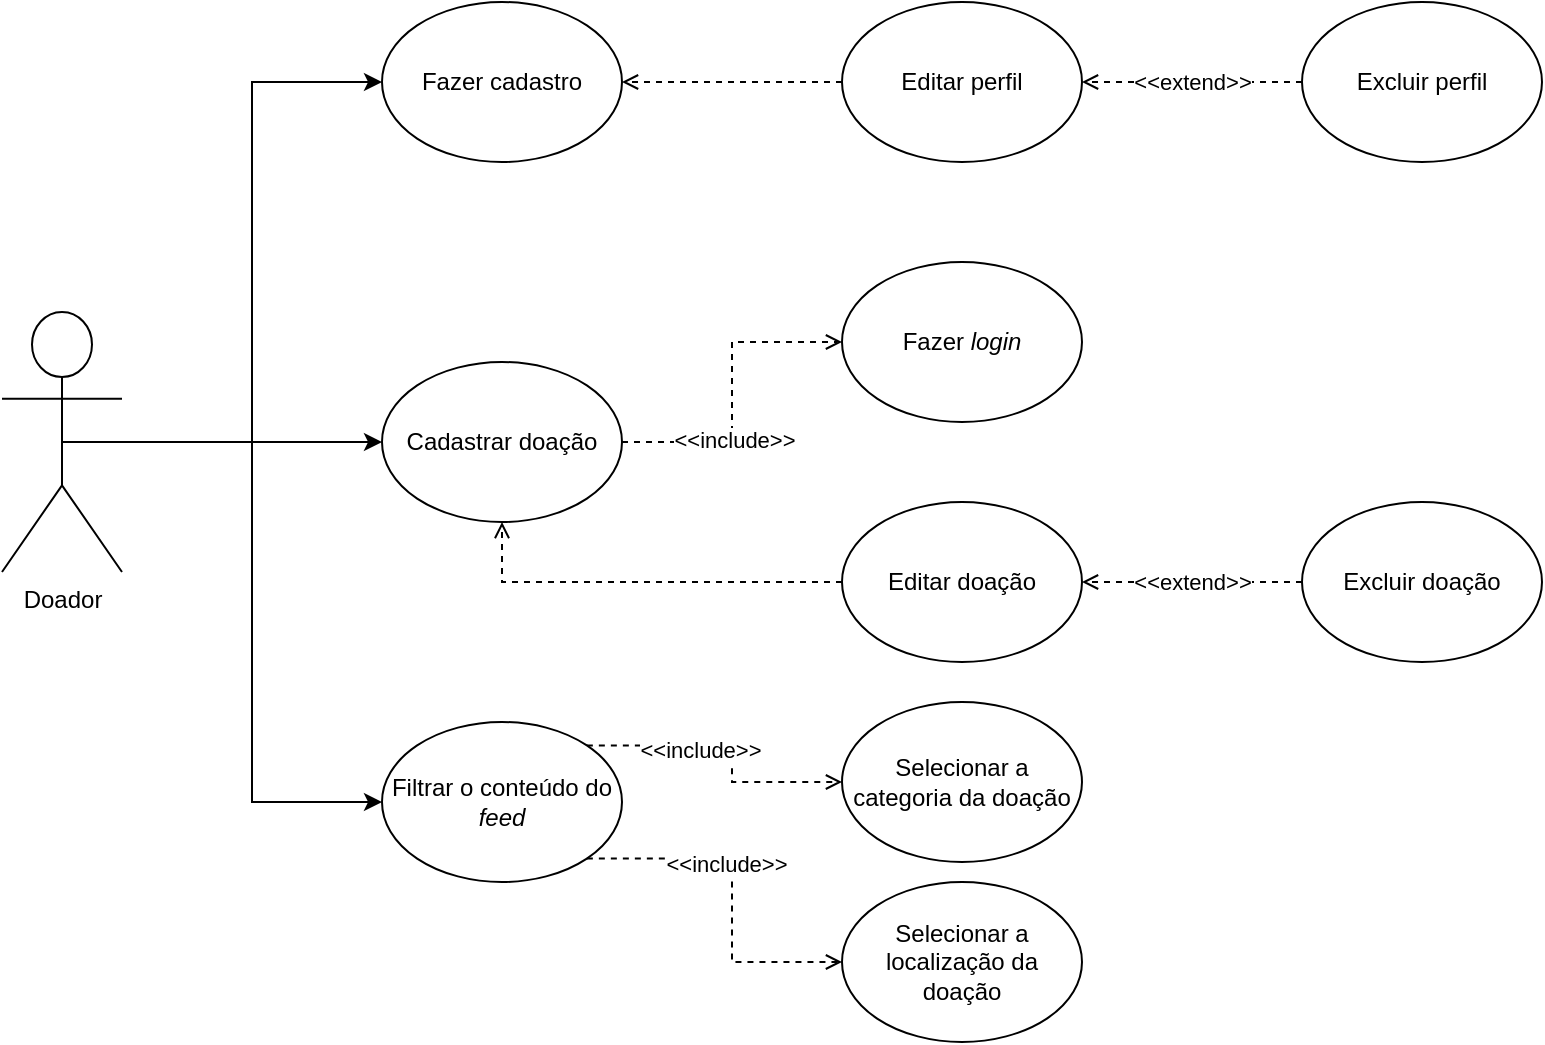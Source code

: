 <mxfile version="14.1.8" type="device"><diagram id="dTLrV45OI9pOAcK3LbfI" name="Page-1"><mxGraphModel dx="868" dy="550" grid="1" gridSize="10" guides="1" tooltips="1" connect="1" arrows="1" fold="1" page="1" pageScale="1" pageWidth="850" pageHeight="1100" math="0" shadow="0"><root><mxCell id="0"/><mxCell id="1" parent="0"/><mxCell id="iWDmyV4LWg6Q7QVaIMNq-8" style="edgeStyle=orthogonalEdgeStyle;rounded=0;orthogonalLoop=1;jettySize=auto;html=1;exitX=0.5;exitY=0.5;exitDx=0;exitDy=0;exitPerimeter=0;entryX=0;entryY=0.5;entryDx=0;entryDy=0;" edge="1" parent="1" source="iWDmyV4LWg6Q7QVaIMNq-1" target="iWDmyV4LWg6Q7QVaIMNq-2"><mxGeometry relative="1" as="geometry"/></mxCell><mxCell id="iWDmyV4LWg6Q7QVaIMNq-9" style="edgeStyle=orthogonalEdgeStyle;rounded=0;orthogonalLoop=1;jettySize=auto;html=1;exitX=0.5;exitY=0.5;exitDx=0;exitDy=0;exitPerimeter=0;" edge="1" parent="1" source="iWDmyV4LWg6Q7QVaIMNq-1" target="iWDmyV4LWg6Q7QVaIMNq-4"><mxGeometry relative="1" as="geometry"/></mxCell><mxCell id="iWDmyV4LWg6Q7QVaIMNq-10" style="edgeStyle=orthogonalEdgeStyle;rounded=0;orthogonalLoop=1;jettySize=auto;html=1;exitX=0.5;exitY=0.5;exitDx=0;exitDy=0;exitPerimeter=0;entryX=0;entryY=0.5;entryDx=0;entryDy=0;" edge="1" parent="1" source="iWDmyV4LWg6Q7QVaIMNq-1" target="iWDmyV4LWg6Q7QVaIMNq-5"><mxGeometry relative="1" as="geometry"/></mxCell><mxCell id="iWDmyV4LWg6Q7QVaIMNq-1" value="Doador" style="shape=umlActor;verticalLabelPosition=bottom;verticalAlign=top;html=1;outlineConnect=0;" vertex="1" parent="1"><mxGeometry x="60" y="175" width="60" height="130" as="geometry"/></mxCell><mxCell id="iWDmyV4LWg6Q7QVaIMNq-2" value="Fazer cadastro" style="ellipse;whiteSpace=wrap;html=1;" vertex="1" parent="1"><mxGeometry x="250" y="20" width="120" height="80" as="geometry"/></mxCell><mxCell id="iWDmyV4LWg6Q7QVaIMNq-3" value="Fazer &lt;i&gt;login&lt;/i&gt;" style="ellipse;whiteSpace=wrap;html=1;" vertex="1" parent="1"><mxGeometry x="480" y="150" width="120" height="80" as="geometry"/></mxCell><mxCell id="iWDmyV4LWg6Q7QVaIMNq-15" style="edgeStyle=orthogonalEdgeStyle;rounded=0;orthogonalLoop=1;jettySize=auto;html=1;exitX=1;exitY=0.5;exitDx=0;exitDy=0;entryX=0;entryY=0.5;entryDx=0;entryDy=0;endArrow=open;endFill=0;dashed=1;" edge="1" parent="1" source="iWDmyV4LWg6Q7QVaIMNq-4" target="iWDmyV4LWg6Q7QVaIMNq-3"><mxGeometry relative="1" as="geometry"/></mxCell><mxCell id="iWDmyV4LWg6Q7QVaIMNq-16" value="&amp;lt;&amp;lt;include&amp;gt;&amp;gt;" style="edgeLabel;html=1;align=center;verticalAlign=middle;resizable=0;points=[];" vertex="1" connectable="0" parent="iWDmyV4LWg6Q7QVaIMNq-15"><mxGeometry x="-0.292" y="-1" relative="1" as="geometry"><mxPoint as="offset"/></mxGeometry></mxCell><mxCell id="iWDmyV4LWg6Q7QVaIMNq-4" value="Cadastrar doação" style="ellipse;whiteSpace=wrap;html=1;" vertex="1" parent="1"><mxGeometry x="250" y="200" width="120" height="80" as="geometry"/></mxCell><mxCell id="iWDmyV4LWg6Q7QVaIMNq-29" style="edgeStyle=orthogonalEdgeStyle;rounded=0;orthogonalLoop=1;jettySize=auto;html=1;exitX=1;exitY=0;exitDx=0;exitDy=0;entryX=0;entryY=0.5;entryDx=0;entryDy=0;dashed=1;endArrow=open;endFill=0;strokeWidth=1;" edge="1" parent="1" source="iWDmyV4LWg6Q7QVaIMNq-5" target="iWDmyV4LWg6Q7QVaIMNq-28"><mxGeometry relative="1" as="geometry"/></mxCell><mxCell id="iWDmyV4LWg6Q7QVaIMNq-30" value="&amp;lt;&amp;lt;include&amp;gt;&amp;gt;" style="edgeLabel;html=1;align=center;verticalAlign=middle;resizable=0;points=[];" vertex="1" connectable="0" parent="iWDmyV4LWg6Q7QVaIMNq-29"><mxGeometry x="-0.228" y="-2" relative="1" as="geometry"><mxPoint as="offset"/></mxGeometry></mxCell><mxCell id="iWDmyV4LWg6Q7QVaIMNq-5" value="Filtrar o conteúdo do &lt;i&gt;feed&lt;/i&gt;" style="ellipse;whiteSpace=wrap;html=1;" vertex="1" parent="1"><mxGeometry x="250" y="380" width="120" height="80" as="geometry"/></mxCell><mxCell id="iWDmyV4LWg6Q7QVaIMNq-19" style="edgeStyle=orthogonalEdgeStyle;rounded=0;orthogonalLoop=1;jettySize=auto;html=1;exitX=0;exitY=0.5;exitDx=0;exitDy=0;entryX=1;entryY=0.5;entryDx=0;entryDy=0;endArrow=open;endFill=0;dashed=1;" edge="1" parent="1" source="iWDmyV4LWg6Q7QVaIMNq-17" target="iWDmyV4LWg6Q7QVaIMNq-2"><mxGeometry relative="1" as="geometry"/></mxCell><mxCell id="iWDmyV4LWg6Q7QVaIMNq-17" value="Editar perfil" style="ellipse;whiteSpace=wrap;html=1;" vertex="1" parent="1"><mxGeometry x="480" y="20" width="120" height="80" as="geometry"/></mxCell><mxCell id="iWDmyV4LWg6Q7QVaIMNq-20" value="&amp;lt;&amp;lt;extend&amp;gt;&amp;gt;" style="edgeStyle=orthogonalEdgeStyle;rounded=0;orthogonalLoop=1;jettySize=auto;html=1;exitX=0;exitY=0.5;exitDx=0;exitDy=0;entryX=1;entryY=0.5;entryDx=0;entryDy=0;dashed=1;endArrow=open;endFill=0;" edge="1" parent="1" source="iWDmyV4LWg6Q7QVaIMNq-18" target="iWDmyV4LWg6Q7QVaIMNq-17"><mxGeometry relative="1" as="geometry"/></mxCell><mxCell id="iWDmyV4LWg6Q7QVaIMNq-18" value="Excluir perfil" style="ellipse;whiteSpace=wrap;html=1;" vertex="1" parent="1"><mxGeometry x="710" y="20" width="120" height="80" as="geometry"/></mxCell><mxCell id="iWDmyV4LWg6Q7QVaIMNq-24" style="edgeStyle=orthogonalEdgeStyle;rounded=0;orthogonalLoop=1;jettySize=auto;html=1;exitX=0;exitY=0.5;exitDx=0;exitDy=0;entryX=0.5;entryY=1;entryDx=0;entryDy=0;dashed=1;endArrow=open;endFill=0;" edge="1" parent="1" source="iWDmyV4LWg6Q7QVaIMNq-21" target="iWDmyV4LWg6Q7QVaIMNq-4"><mxGeometry relative="1" as="geometry"/></mxCell><mxCell id="iWDmyV4LWg6Q7QVaIMNq-21" value="Editar doação" style="ellipse;whiteSpace=wrap;html=1;" vertex="1" parent="1"><mxGeometry x="480" y="270" width="120" height="80" as="geometry"/></mxCell><mxCell id="iWDmyV4LWg6Q7QVaIMNq-25" style="edgeStyle=orthogonalEdgeStyle;rounded=0;orthogonalLoop=1;jettySize=auto;html=1;exitX=0.5;exitY=1;exitDx=0;exitDy=0;" edge="1" parent="1" source="iWDmyV4LWg6Q7QVaIMNq-21" target="iWDmyV4LWg6Q7QVaIMNq-21"><mxGeometry relative="1" as="geometry"/></mxCell><mxCell id="iWDmyV4LWg6Q7QVaIMNq-26" value="&amp;lt;&amp;lt;extend&amp;gt;&amp;gt;" style="edgeStyle=orthogonalEdgeStyle;rounded=0;orthogonalLoop=1;jettySize=auto;html=1;exitX=0;exitY=0.5;exitDx=0;exitDy=0;entryX=1;entryY=0.5;entryDx=0;entryDy=0;endArrow=open;endFill=0;dashed=1;" edge="1" parent="1" source="iWDmyV4LWg6Q7QVaIMNq-27" target="iWDmyV4LWg6Q7QVaIMNq-21"><mxGeometry relative="1" as="geometry"><mxPoint x="610" y="310" as="targetPoint"/></mxGeometry></mxCell><mxCell id="iWDmyV4LWg6Q7QVaIMNq-27" value="Excluir doação" style="ellipse;whiteSpace=wrap;html=1;" vertex="1" parent="1"><mxGeometry x="710" y="270" width="120" height="80" as="geometry"/></mxCell><mxCell id="iWDmyV4LWg6Q7QVaIMNq-28" value="Selecionar a categoria da doação" style="ellipse;whiteSpace=wrap;html=1;" vertex="1" parent="1"><mxGeometry x="480" y="370" width="120" height="80" as="geometry"/></mxCell><mxCell id="iWDmyV4LWg6Q7QVaIMNq-31" style="edgeStyle=orthogonalEdgeStyle;rounded=0;orthogonalLoop=1;jettySize=auto;html=1;exitX=1;exitY=1;exitDx=0;exitDy=0;entryX=0;entryY=0.5;entryDx=0;entryDy=0;dashed=1;endArrow=open;endFill=0;strokeWidth=1;" edge="1" parent="1" target="iWDmyV4LWg6Q7QVaIMNq-33" source="iWDmyV4LWg6Q7QVaIMNq-5"><mxGeometry relative="1" as="geometry"><mxPoint x="352.426" y="491.716" as="sourcePoint"/></mxGeometry></mxCell><mxCell id="iWDmyV4LWg6Q7QVaIMNq-32" value="&amp;lt;&amp;lt;include&amp;gt;&amp;gt;" style="edgeLabel;html=1;align=center;verticalAlign=middle;resizable=0;points=[];" vertex="1" connectable="0" parent="iWDmyV4LWg6Q7QVaIMNq-31"><mxGeometry x="-0.228" y="-2" relative="1" as="geometry"><mxPoint as="offset"/></mxGeometry></mxCell><mxCell id="iWDmyV4LWg6Q7QVaIMNq-33" value="Selecionar a localização da doação" style="ellipse;whiteSpace=wrap;html=1;" vertex="1" parent="1"><mxGeometry x="480" y="460" width="120" height="80" as="geometry"/></mxCell></root></mxGraphModel></diagram></mxfile>